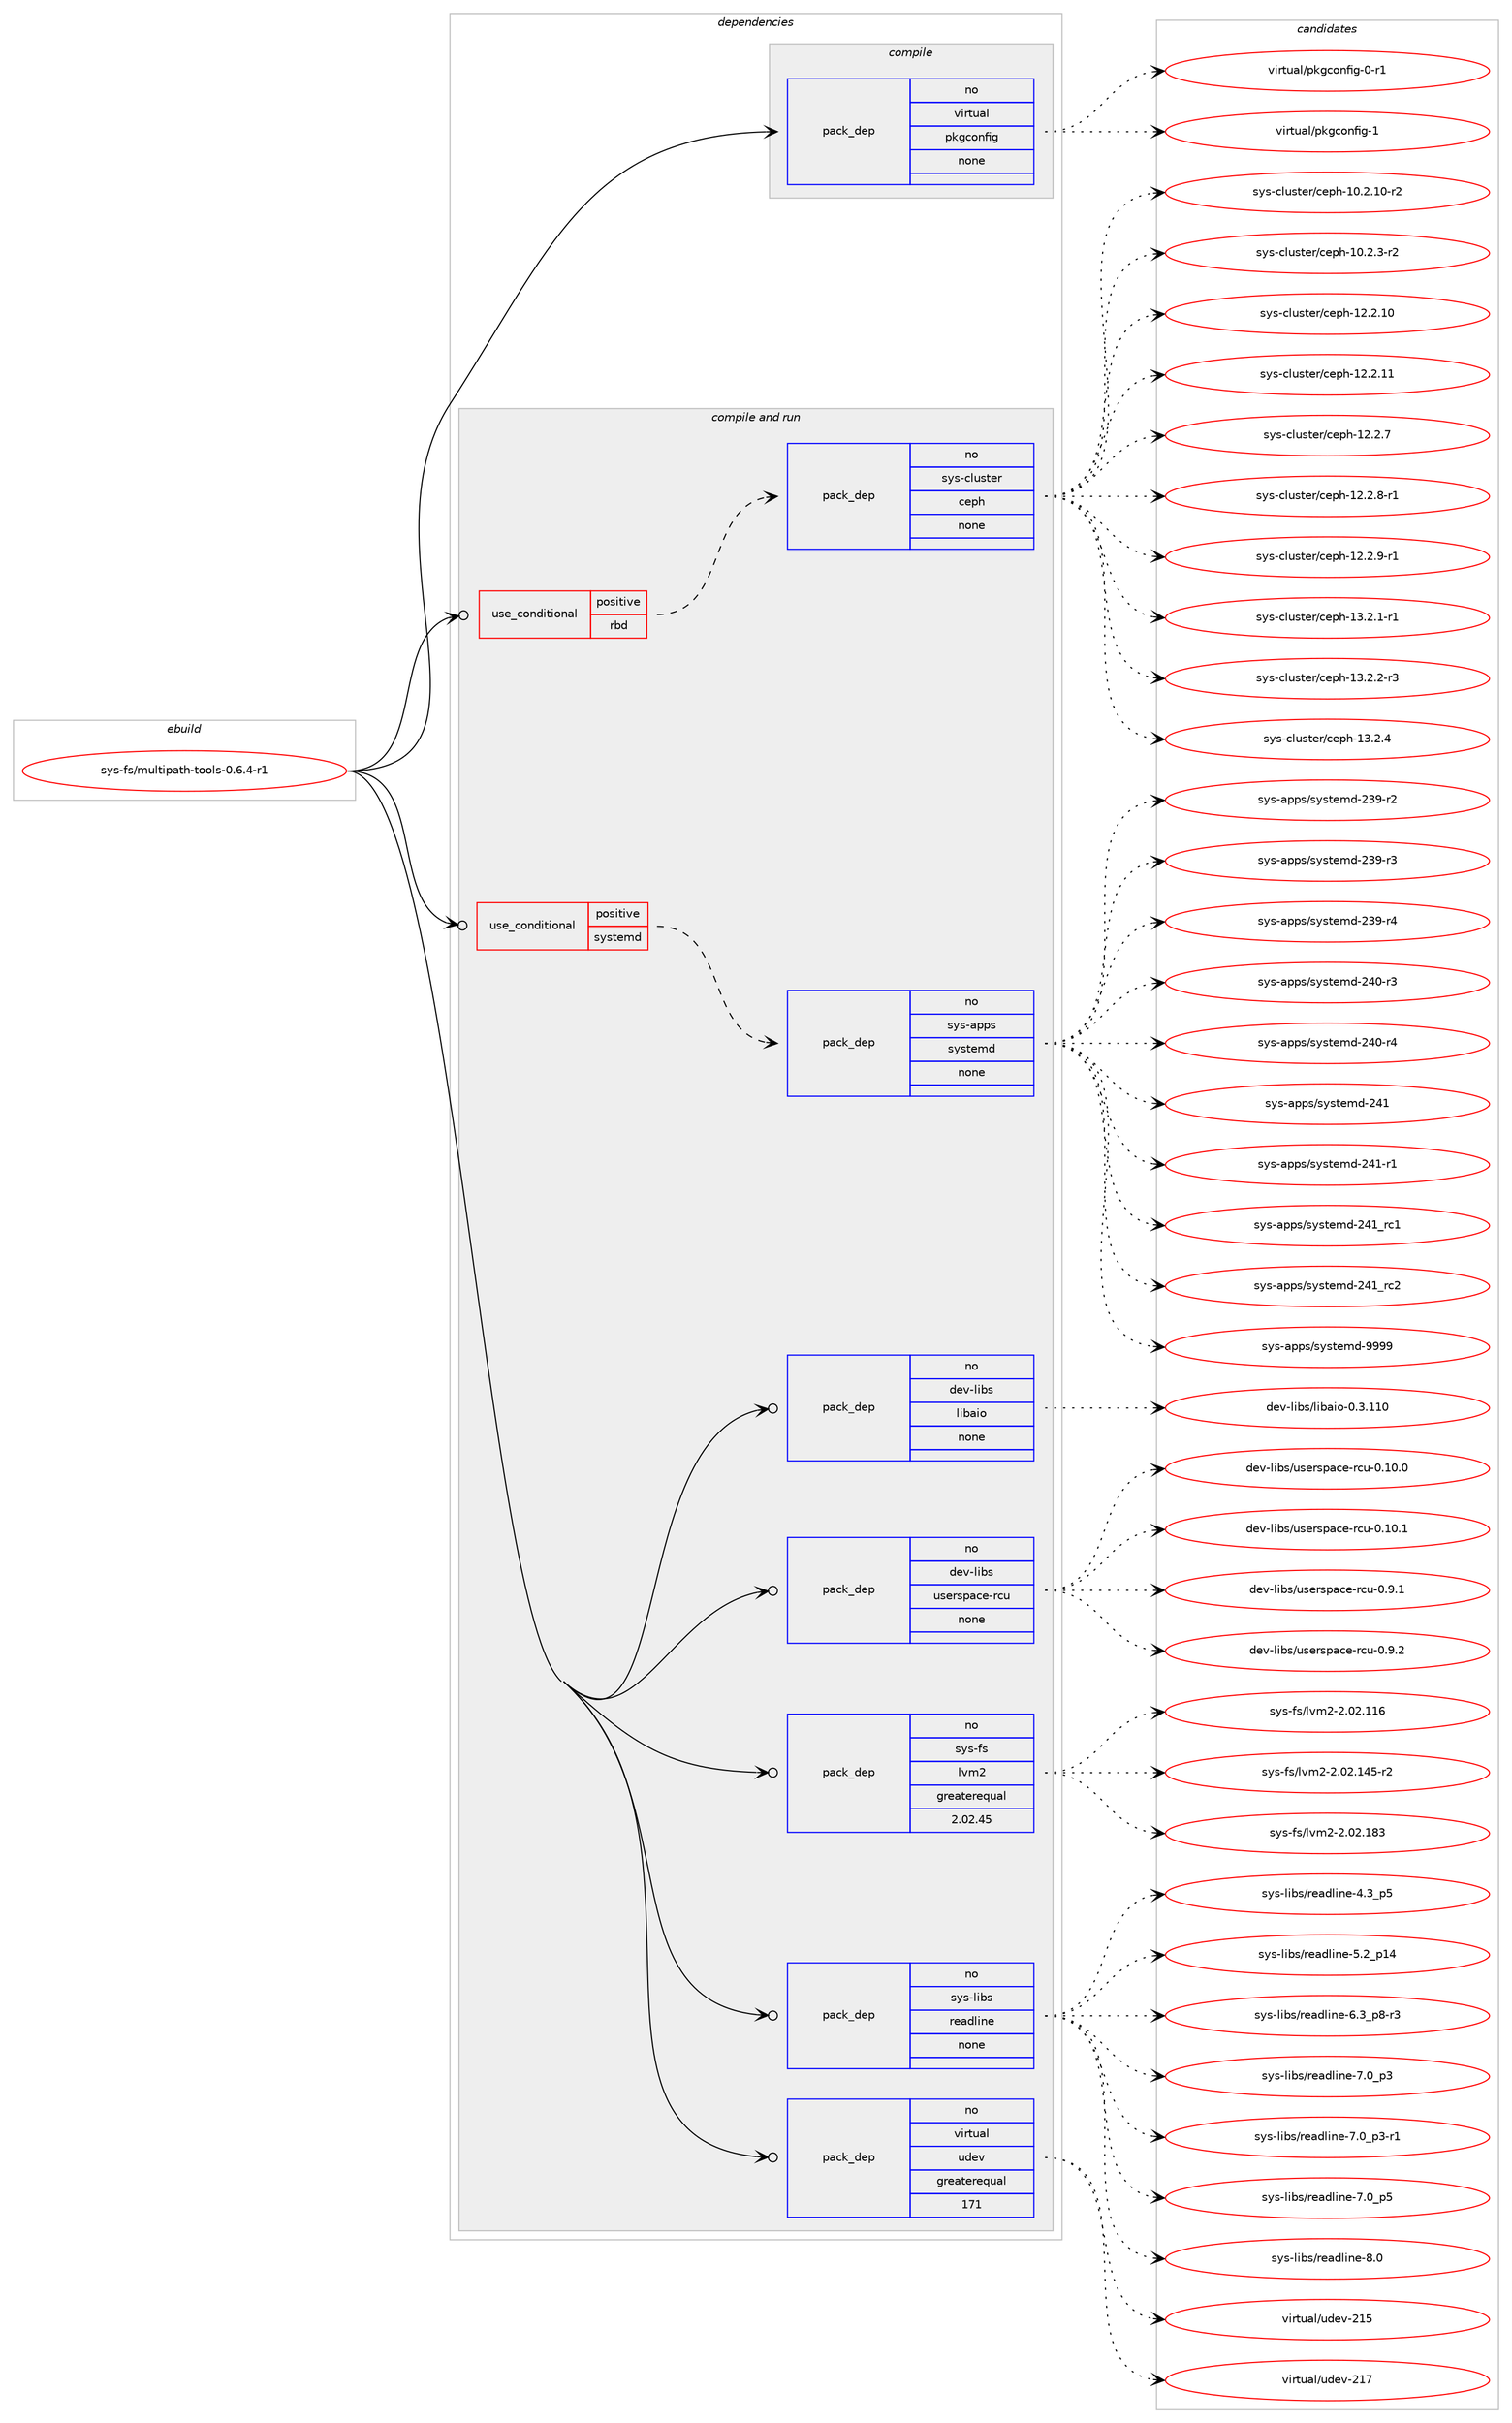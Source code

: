 digraph prolog {

# *************
# Graph options
# *************

newrank=true;
concentrate=true;
compound=true;
graph [rankdir=LR,fontname=Helvetica,fontsize=10,ranksep=1.5];#, ranksep=2.5, nodesep=0.2];
edge  [arrowhead=vee];
node  [fontname=Helvetica,fontsize=10];

# **********
# The ebuild
# **********

subgraph cluster_leftcol {
color=gray;
rank=same;
label=<<i>ebuild</i>>;
id [label="sys-fs/multipath-tools-0.6.4-r1", color=red, width=4, href="../sys-fs/multipath-tools-0.6.4-r1.svg"];
}

# ****************
# The dependencies
# ****************

subgraph cluster_midcol {
color=gray;
label=<<i>dependencies</i>>;
subgraph cluster_compile {
fillcolor="#eeeeee";
style=filled;
label=<<i>compile</i>>;
subgraph pack1243400 {
dependency1732583 [label=<<TABLE BORDER="0" CELLBORDER="1" CELLSPACING="0" CELLPADDING="4" WIDTH="220"><TR><TD ROWSPAN="6" CELLPADDING="30">pack_dep</TD></TR><TR><TD WIDTH="110">no</TD></TR><TR><TD>virtual</TD></TR><TR><TD>pkgconfig</TD></TR><TR><TD>none</TD></TR><TR><TD></TD></TR></TABLE>>, shape=none, color=blue];
}
id:e -> dependency1732583:w [weight=20,style="solid",arrowhead="vee"];
}
subgraph cluster_compileandrun {
fillcolor="#eeeeee";
style=filled;
label=<<i>compile and run</i>>;
subgraph cond460728 {
dependency1732584 [label=<<TABLE BORDER="0" CELLBORDER="1" CELLSPACING="0" CELLPADDING="4"><TR><TD ROWSPAN="3" CELLPADDING="10">use_conditional</TD></TR><TR><TD>positive</TD></TR><TR><TD>rbd</TD></TR></TABLE>>, shape=none, color=red];
subgraph pack1243401 {
dependency1732585 [label=<<TABLE BORDER="0" CELLBORDER="1" CELLSPACING="0" CELLPADDING="4" WIDTH="220"><TR><TD ROWSPAN="6" CELLPADDING="30">pack_dep</TD></TR><TR><TD WIDTH="110">no</TD></TR><TR><TD>sys-cluster</TD></TR><TR><TD>ceph</TD></TR><TR><TD>none</TD></TR><TR><TD></TD></TR></TABLE>>, shape=none, color=blue];
}
dependency1732584:e -> dependency1732585:w [weight=20,style="dashed",arrowhead="vee"];
}
id:e -> dependency1732584:w [weight=20,style="solid",arrowhead="odotvee"];
subgraph cond460729 {
dependency1732586 [label=<<TABLE BORDER="0" CELLBORDER="1" CELLSPACING="0" CELLPADDING="4"><TR><TD ROWSPAN="3" CELLPADDING="10">use_conditional</TD></TR><TR><TD>positive</TD></TR><TR><TD>systemd</TD></TR></TABLE>>, shape=none, color=red];
subgraph pack1243402 {
dependency1732587 [label=<<TABLE BORDER="0" CELLBORDER="1" CELLSPACING="0" CELLPADDING="4" WIDTH="220"><TR><TD ROWSPAN="6" CELLPADDING="30">pack_dep</TD></TR><TR><TD WIDTH="110">no</TD></TR><TR><TD>sys-apps</TD></TR><TR><TD>systemd</TD></TR><TR><TD>none</TD></TR><TR><TD></TD></TR></TABLE>>, shape=none, color=blue];
}
dependency1732586:e -> dependency1732587:w [weight=20,style="dashed",arrowhead="vee"];
}
id:e -> dependency1732586:w [weight=20,style="solid",arrowhead="odotvee"];
subgraph pack1243403 {
dependency1732588 [label=<<TABLE BORDER="0" CELLBORDER="1" CELLSPACING="0" CELLPADDING="4" WIDTH="220"><TR><TD ROWSPAN="6" CELLPADDING="30">pack_dep</TD></TR><TR><TD WIDTH="110">no</TD></TR><TR><TD>dev-libs</TD></TR><TR><TD>libaio</TD></TR><TR><TD>none</TD></TR><TR><TD></TD></TR></TABLE>>, shape=none, color=blue];
}
id:e -> dependency1732588:w [weight=20,style="solid",arrowhead="odotvee"];
subgraph pack1243404 {
dependency1732589 [label=<<TABLE BORDER="0" CELLBORDER="1" CELLSPACING="0" CELLPADDING="4" WIDTH="220"><TR><TD ROWSPAN="6" CELLPADDING="30">pack_dep</TD></TR><TR><TD WIDTH="110">no</TD></TR><TR><TD>dev-libs</TD></TR><TR><TD>userspace-rcu</TD></TR><TR><TD>none</TD></TR><TR><TD></TD></TR></TABLE>>, shape=none, color=blue];
}
id:e -> dependency1732589:w [weight=20,style="solid",arrowhead="odotvee"];
subgraph pack1243405 {
dependency1732590 [label=<<TABLE BORDER="0" CELLBORDER="1" CELLSPACING="0" CELLPADDING="4" WIDTH="220"><TR><TD ROWSPAN="6" CELLPADDING="30">pack_dep</TD></TR><TR><TD WIDTH="110">no</TD></TR><TR><TD>sys-fs</TD></TR><TR><TD>lvm2</TD></TR><TR><TD>greaterequal</TD></TR><TR><TD>2.02.45</TD></TR></TABLE>>, shape=none, color=blue];
}
id:e -> dependency1732590:w [weight=20,style="solid",arrowhead="odotvee"];
subgraph pack1243406 {
dependency1732591 [label=<<TABLE BORDER="0" CELLBORDER="1" CELLSPACING="0" CELLPADDING="4" WIDTH="220"><TR><TD ROWSPAN="6" CELLPADDING="30">pack_dep</TD></TR><TR><TD WIDTH="110">no</TD></TR><TR><TD>sys-libs</TD></TR><TR><TD>readline</TD></TR><TR><TD>none</TD></TR><TR><TD></TD></TR></TABLE>>, shape=none, color=blue];
}
id:e -> dependency1732591:w [weight=20,style="solid",arrowhead="odotvee"];
subgraph pack1243407 {
dependency1732592 [label=<<TABLE BORDER="0" CELLBORDER="1" CELLSPACING="0" CELLPADDING="4" WIDTH="220"><TR><TD ROWSPAN="6" CELLPADDING="30">pack_dep</TD></TR><TR><TD WIDTH="110">no</TD></TR><TR><TD>virtual</TD></TR><TR><TD>udev</TD></TR><TR><TD>greaterequal</TD></TR><TR><TD>171</TD></TR></TABLE>>, shape=none, color=blue];
}
id:e -> dependency1732592:w [weight=20,style="solid",arrowhead="odotvee"];
}
subgraph cluster_run {
fillcolor="#eeeeee";
style=filled;
label=<<i>run</i>>;
}
}

# **************
# The candidates
# **************

subgraph cluster_choices {
rank=same;
color=gray;
label=<<i>candidates</i>>;

subgraph choice1243400 {
color=black;
nodesep=1;
choice11810511411611797108471121071039911111010210510345484511449 [label="virtual/pkgconfig-0-r1", color=red, width=4,href="../virtual/pkgconfig-0-r1.svg"];
choice1181051141161179710847112107103991111101021051034549 [label="virtual/pkgconfig-1", color=red, width=4,href="../virtual/pkgconfig-1.svg"];
dependency1732583:e -> choice11810511411611797108471121071039911111010210510345484511449:w [style=dotted,weight="100"];
dependency1732583:e -> choice1181051141161179710847112107103991111101021051034549:w [style=dotted,weight="100"];
}
subgraph choice1243401 {
color=black;
nodesep=1;
choice1151211154599108117115116101114479910111210445494846504649484511450 [label="sys-cluster/ceph-10.2.10-r2", color=red, width=4,href="../sys-cluster/ceph-10.2.10-r2.svg"];
choice11512111545991081171151161011144799101112104454948465046514511450 [label="sys-cluster/ceph-10.2.3-r2", color=red, width=4,href="../sys-cluster/ceph-10.2.3-r2.svg"];
choice115121115459910811711511610111447991011121044549504650464948 [label="sys-cluster/ceph-12.2.10", color=red, width=4,href="../sys-cluster/ceph-12.2.10.svg"];
choice115121115459910811711511610111447991011121044549504650464949 [label="sys-cluster/ceph-12.2.11", color=red, width=4,href="../sys-cluster/ceph-12.2.11.svg"];
choice1151211154599108117115116101114479910111210445495046504655 [label="sys-cluster/ceph-12.2.7", color=red, width=4,href="../sys-cluster/ceph-12.2.7.svg"];
choice11512111545991081171151161011144799101112104454950465046564511449 [label="sys-cluster/ceph-12.2.8-r1", color=red, width=4,href="../sys-cluster/ceph-12.2.8-r1.svg"];
choice11512111545991081171151161011144799101112104454950465046574511449 [label="sys-cluster/ceph-12.2.9-r1", color=red, width=4,href="../sys-cluster/ceph-12.2.9-r1.svg"];
choice11512111545991081171151161011144799101112104454951465046494511449 [label="sys-cluster/ceph-13.2.1-r1", color=red, width=4,href="../sys-cluster/ceph-13.2.1-r1.svg"];
choice11512111545991081171151161011144799101112104454951465046504511451 [label="sys-cluster/ceph-13.2.2-r3", color=red, width=4,href="../sys-cluster/ceph-13.2.2-r3.svg"];
choice1151211154599108117115116101114479910111210445495146504652 [label="sys-cluster/ceph-13.2.4", color=red, width=4,href="../sys-cluster/ceph-13.2.4.svg"];
dependency1732585:e -> choice1151211154599108117115116101114479910111210445494846504649484511450:w [style=dotted,weight="100"];
dependency1732585:e -> choice11512111545991081171151161011144799101112104454948465046514511450:w [style=dotted,weight="100"];
dependency1732585:e -> choice115121115459910811711511610111447991011121044549504650464948:w [style=dotted,weight="100"];
dependency1732585:e -> choice115121115459910811711511610111447991011121044549504650464949:w [style=dotted,weight="100"];
dependency1732585:e -> choice1151211154599108117115116101114479910111210445495046504655:w [style=dotted,weight="100"];
dependency1732585:e -> choice11512111545991081171151161011144799101112104454950465046564511449:w [style=dotted,weight="100"];
dependency1732585:e -> choice11512111545991081171151161011144799101112104454950465046574511449:w [style=dotted,weight="100"];
dependency1732585:e -> choice11512111545991081171151161011144799101112104454951465046494511449:w [style=dotted,weight="100"];
dependency1732585:e -> choice11512111545991081171151161011144799101112104454951465046504511451:w [style=dotted,weight="100"];
dependency1732585:e -> choice1151211154599108117115116101114479910111210445495146504652:w [style=dotted,weight="100"];
}
subgraph choice1243402 {
color=black;
nodesep=1;
choice115121115459711211211547115121115116101109100455051574511450 [label="sys-apps/systemd-239-r2", color=red, width=4,href="../sys-apps/systemd-239-r2.svg"];
choice115121115459711211211547115121115116101109100455051574511451 [label="sys-apps/systemd-239-r3", color=red, width=4,href="../sys-apps/systemd-239-r3.svg"];
choice115121115459711211211547115121115116101109100455051574511452 [label="sys-apps/systemd-239-r4", color=red, width=4,href="../sys-apps/systemd-239-r4.svg"];
choice115121115459711211211547115121115116101109100455052484511451 [label="sys-apps/systemd-240-r3", color=red, width=4,href="../sys-apps/systemd-240-r3.svg"];
choice115121115459711211211547115121115116101109100455052484511452 [label="sys-apps/systemd-240-r4", color=red, width=4,href="../sys-apps/systemd-240-r4.svg"];
choice11512111545971121121154711512111511610110910045505249 [label="sys-apps/systemd-241", color=red, width=4,href="../sys-apps/systemd-241.svg"];
choice115121115459711211211547115121115116101109100455052494511449 [label="sys-apps/systemd-241-r1", color=red, width=4,href="../sys-apps/systemd-241-r1.svg"];
choice11512111545971121121154711512111511610110910045505249951149949 [label="sys-apps/systemd-241_rc1", color=red, width=4,href="../sys-apps/systemd-241_rc1.svg"];
choice11512111545971121121154711512111511610110910045505249951149950 [label="sys-apps/systemd-241_rc2", color=red, width=4,href="../sys-apps/systemd-241_rc2.svg"];
choice1151211154597112112115471151211151161011091004557575757 [label="sys-apps/systemd-9999", color=red, width=4,href="../sys-apps/systemd-9999.svg"];
dependency1732587:e -> choice115121115459711211211547115121115116101109100455051574511450:w [style=dotted,weight="100"];
dependency1732587:e -> choice115121115459711211211547115121115116101109100455051574511451:w [style=dotted,weight="100"];
dependency1732587:e -> choice115121115459711211211547115121115116101109100455051574511452:w [style=dotted,weight="100"];
dependency1732587:e -> choice115121115459711211211547115121115116101109100455052484511451:w [style=dotted,weight="100"];
dependency1732587:e -> choice115121115459711211211547115121115116101109100455052484511452:w [style=dotted,weight="100"];
dependency1732587:e -> choice11512111545971121121154711512111511610110910045505249:w [style=dotted,weight="100"];
dependency1732587:e -> choice115121115459711211211547115121115116101109100455052494511449:w [style=dotted,weight="100"];
dependency1732587:e -> choice11512111545971121121154711512111511610110910045505249951149949:w [style=dotted,weight="100"];
dependency1732587:e -> choice11512111545971121121154711512111511610110910045505249951149950:w [style=dotted,weight="100"];
dependency1732587:e -> choice1151211154597112112115471151211151161011091004557575757:w [style=dotted,weight="100"];
}
subgraph choice1243403 {
color=black;
nodesep=1;
choice10010111845108105981154710810598971051114548465146494948 [label="dev-libs/libaio-0.3.110", color=red, width=4,href="../dev-libs/libaio-0.3.110.svg"];
dependency1732588:e -> choice10010111845108105981154710810598971051114548465146494948:w [style=dotted,weight="100"];
}
subgraph choice1243404 {
color=black;
nodesep=1;
choice1001011184510810598115471171151011141151129799101451149911745484649484648 [label="dev-libs/userspace-rcu-0.10.0", color=red, width=4,href="../dev-libs/userspace-rcu-0.10.0.svg"];
choice1001011184510810598115471171151011141151129799101451149911745484649484649 [label="dev-libs/userspace-rcu-0.10.1", color=red, width=4,href="../dev-libs/userspace-rcu-0.10.1.svg"];
choice10010111845108105981154711711510111411511297991014511499117454846574649 [label="dev-libs/userspace-rcu-0.9.1", color=red, width=4,href="../dev-libs/userspace-rcu-0.9.1.svg"];
choice10010111845108105981154711711510111411511297991014511499117454846574650 [label="dev-libs/userspace-rcu-0.9.2", color=red, width=4,href="../dev-libs/userspace-rcu-0.9.2.svg"];
dependency1732589:e -> choice1001011184510810598115471171151011141151129799101451149911745484649484648:w [style=dotted,weight="100"];
dependency1732589:e -> choice1001011184510810598115471171151011141151129799101451149911745484649484649:w [style=dotted,weight="100"];
dependency1732589:e -> choice10010111845108105981154711711510111411511297991014511499117454846574649:w [style=dotted,weight="100"];
dependency1732589:e -> choice10010111845108105981154711711510111411511297991014511499117454846574650:w [style=dotted,weight="100"];
}
subgraph choice1243405 {
color=black;
nodesep=1;
choice115121115451021154710811810950455046485046494954 [label="sys-fs/lvm2-2.02.116", color=red, width=4,href="../sys-fs/lvm2-2.02.116.svg"];
choice1151211154510211547108118109504550464850464952534511450 [label="sys-fs/lvm2-2.02.145-r2", color=red, width=4,href="../sys-fs/lvm2-2.02.145-r2.svg"];
choice115121115451021154710811810950455046485046495651 [label="sys-fs/lvm2-2.02.183", color=red, width=4,href="../sys-fs/lvm2-2.02.183.svg"];
dependency1732590:e -> choice115121115451021154710811810950455046485046494954:w [style=dotted,weight="100"];
dependency1732590:e -> choice1151211154510211547108118109504550464850464952534511450:w [style=dotted,weight="100"];
dependency1732590:e -> choice115121115451021154710811810950455046485046495651:w [style=dotted,weight="100"];
}
subgraph choice1243406 {
color=black;
nodesep=1;
choice11512111545108105981154711410197100108105110101455246519511253 [label="sys-libs/readline-4.3_p5", color=red, width=4,href="../sys-libs/readline-4.3_p5.svg"];
choice1151211154510810598115471141019710010810511010145534650951124952 [label="sys-libs/readline-5.2_p14", color=red, width=4,href="../sys-libs/readline-5.2_p14.svg"];
choice115121115451081059811547114101971001081051101014554465195112564511451 [label="sys-libs/readline-6.3_p8-r3", color=red, width=4,href="../sys-libs/readline-6.3_p8-r3.svg"];
choice11512111545108105981154711410197100108105110101455546489511251 [label="sys-libs/readline-7.0_p3", color=red, width=4,href="../sys-libs/readline-7.0_p3.svg"];
choice115121115451081059811547114101971001081051101014555464895112514511449 [label="sys-libs/readline-7.0_p3-r1", color=red, width=4,href="../sys-libs/readline-7.0_p3-r1.svg"];
choice11512111545108105981154711410197100108105110101455546489511253 [label="sys-libs/readline-7.0_p5", color=red, width=4,href="../sys-libs/readline-7.0_p5.svg"];
choice1151211154510810598115471141019710010810511010145564648 [label="sys-libs/readline-8.0", color=red, width=4,href="../sys-libs/readline-8.0.svg"];
dependency1732591:e -> choice11512111545108105981154711410197100108105110101455246519511253:w [style=dotted,weight="100"];
dependency1732591:e -> choice1151211154510810598115471141019710010810511010145534650951124952:w [style=dotted,weight="100"];
dependency1732591:e -> choice115121115451081059811547114101971001081051101014554465195112564511451:w [style=dotted,weight="100"];
dependency1732591:e -> choice11512111545108105981154711410197100108105110101455546489511251:w [style=dotted,weight="100"];
dependency1732591:e -> choice115121115451081059811547114101971001081051101014555464895112514511449:w [style=dotted,weight="100"];
dependency1732591:e -> choice11512111545108105981154711410197100108105110101455546489511253:w [style=dotted,weight="100"];
dependency1732591:e -> choice1151211154510810598115471141019710010810511010145564648:w [style=dotted,weight="100"];
}
subgraph choice1243407 {
color=black;
nodesep=1;
choice118105114116117971084711710010111845504953 [label="virtual/udev-215", color=red, width=4,href="../virtual/udev-215.svg"];
choice118105114116117971084711710010111845504955 [label="virtual/udev-217", color=red, width=4,href="../virtual/udev-217.svg"];
dependency1732592:e -> choice118105114116117971084711710010111845504953:w [style=dotted,weight="100"];
dependency1732592:e -> choice118105114116117971084711710010111845504955:w [style=dotted,weight="100"];
}
}

}
